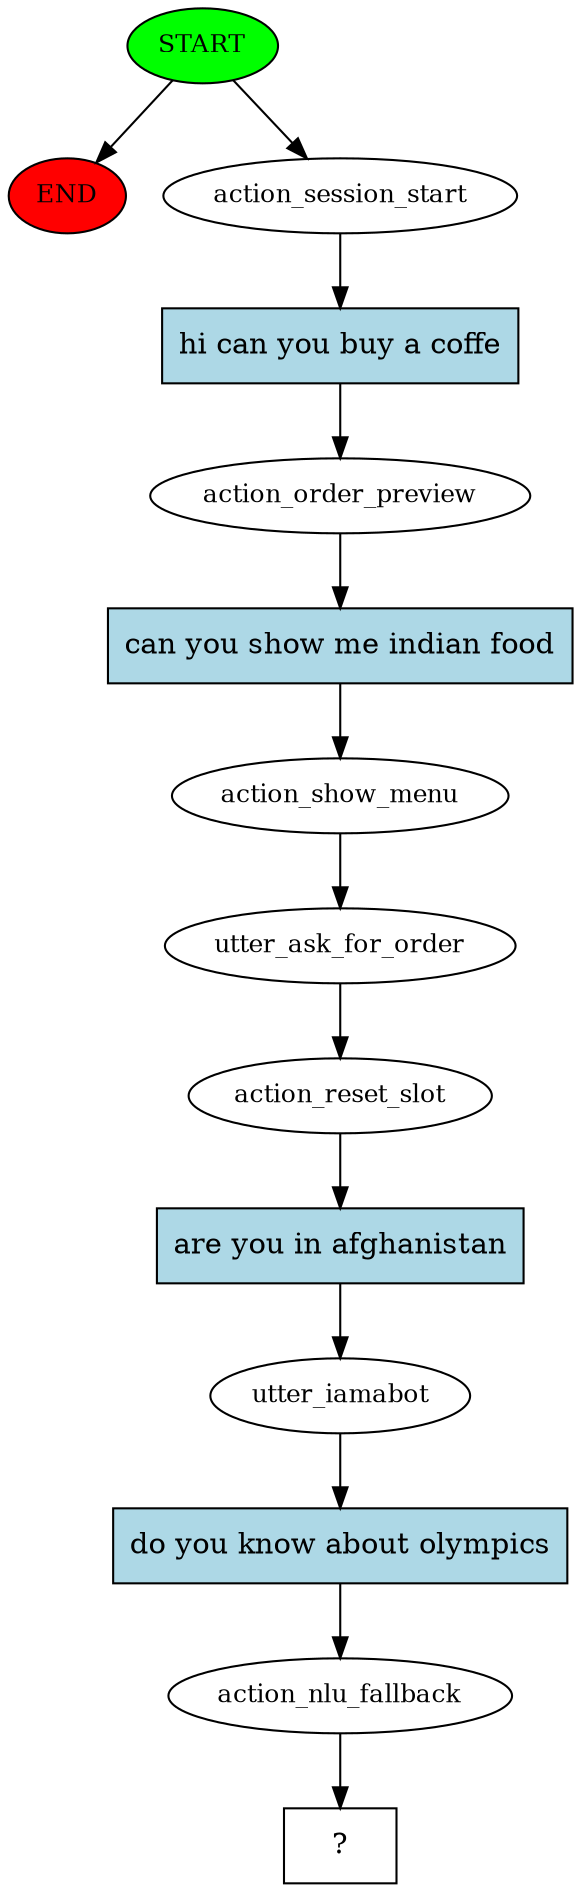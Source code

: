 digraph  {
0 [class="start active", fillcolor=green, fontsize=12, label=START, style=filled];
"-1" [class=end, fillcolor=red, fontsize=12, label=END, style=filled];
1 [class=active, fontsize=12, label=action_session_start];
2 [class=active, fontsize=12, label=action_order_preview];
3 [class=active, fontsize=12, label=action_show_menu];
4 [class=active, fontsize=12, label=utter_ask_for_order];
5 [class=active, fontsize=12, label=action_reset_slot];
6 [class=active, fontsize=12, label=utter_iamabot];
7 [class=active, fontsize=12, label=action_nlu_fallback];
8 [class="intent dashed active", label="  ?  ", shape=rect];
9 [class="intent active", fillcolor=lightblue, label="hi can you buy a coffe", shape=rect, style=filled];
10 [class="intent active", fillcolor=lightblue, label="can you show me indian food", shape=rect, style=filled];
11 [class="intent active", fillcolor=lightblue, label="are you in afghanistan", shape=rect, style=filled];
12 [class="intent active", fillcolor=lightblue, label="do you know about olympics", shape=rect, style=filled];
0 -> "-1"  [class="", key=NONE, label=""];
0 -> 1  [class=active, key=NONE, label=""];
1 -> 9  [class=active, key=0];
2 -> 10  [class=active, key=0];
3 -> 4  [class=active, key=NONE, label=""];
4 -> 5  [class=active, key=NONE, label=""];
5 -> 11  [class=active, key=0];
6 -> 12  [class=active, key=0];
7 -> 8  [class=active, key=NONE, label=""];
9 -> 2  [class=active, key=0];
10 -> 3  [class=active, key=0];
11 -> 6  [class=active, key=0];
12 -> 7  [class=active, key=0];
}
